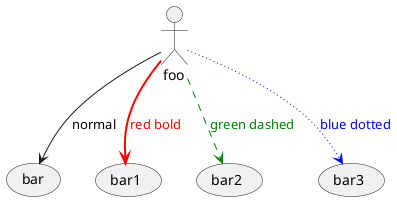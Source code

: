 @startuml
actor foo
foo --> (bar) : normal
foo --> (bar1) #line:red;line.bold;text:red : red bold
foo --> (bar2) #green;line.dashed;text:green : green dashed
foo --> (bar3) #blue;line.dotted;text:blue : blue dotted
@enduml